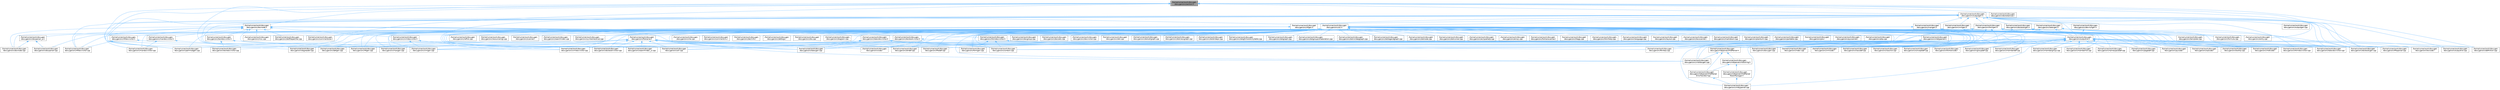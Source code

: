 digraph "/home/runner/work/doxygen/doxygen/src/section.h"
{
 // INTERACTIVE_SVG=YES
 // LATEX_PDF_SIZE
  bgcolor="transparent";
  edge [fontname=Helvetica,fontsize=10,labelfontname=Helvetica,labelfontsize=10];
  node [fontname=Helvetica,fontsize=10,shape=box,height=0.2,width=0.4];
  Node1 [id="Node000001",label="/home/runner/work/doxygen\l/doxygen/src/section.h",height=0.2,width=0.4,color="gray40", fillcolor="grey60", style="filled", fontcolor="black"];
  Node1 -> Node2 [id="edge1_Node000001_Node000002",dir="back",color="steelblue1",style="solid"];
  Node2 [id="Node000002",label="/home/runner/work/doxygen\l/doxygen/src/commentscan.l",height=0.2,width=0.4,color="grey40", fillcolor="white", style="filled",URL="$d7/d5f/commentscan_8l.html",tooltip=" "];
  Node1 -> Node3 [id="edge2_Node000001_Node000003",dir="back",color="steelblue1",style="solid"];
  Node3 [id="Node000003",label="/home/runner/work/doxygen\l/doxygen/src/definition.cpp",height=0.2,width=0.4,color="grey40", fillcolor="white", style="filled",URL="$d3/dea/definition_8cpp.html",tooltip=" "];
  Node1 -> Node4 [id="edge3_Node000001_Node000004",dir="back",color="steelblue1",style="solid"];
  Node4 [id="Node000004",label="/home/runner/work/doxygen\l/doxygen/src/docbookgen.cpp",height=0.2,width=0.4,color="grey40", fillcolor="white", style="filled",URL="$d8/d29/docbookgen_8cpp.html",tooltip=" "];
  Node1 -> Node5 [id="edge4_Node000001_Node000005",dir="back",color="steelblue1",style="solid"];
  Node5 [id="Node000005",label="/home/runner/work/doxygen\l/doxygen/src/docnode.h",height=0.2,width=0.4,color="grey40", fillcolor="white", style="filled",URL="$de/d2b/docnode_8h.html",tooltip=" "];
  Node5 -> Node6 [id="edge5_Node000005_Node000006",dir="back",color="steelblue1",style="solid"];
  Node6 [id="Node000006",label="/home/runner/work/doxygen\l/doxygen/src/docbookvisitor.h",height=0.2,width=0.4,color="grey40", fillcolor="white", style="filled",URL="$de/dcd/docbookvisitor_8h.html",tooltip=" "];
  Node6 -> Node4 [id="edge6_Node000006_Node000004",dir="back",color="steelblue1",style="solid"];
  Node6 -> Node7 [id="edge7_Node000006_Node000007",dir="back",color="steelblue1",style="solid"];
  Node7 [id="Node000007",label="/home/runner/work/doxygen\l/doxygen/src/docbookvisitor.cpp",height=0.2,width=0.4,color="grey40", fillcolor="white", style="filled",URL="$dc/d05/docbookvisitor_8cpp.html",tooltip=" "];
  Node5 -> Node8 [id="edge8_Node000005_Node000008",dir="back",color="steelblue1",style="solid"];
  Node8 [id="Node000008",label="/home/runner/work/doxygen\l/doxygen/src/docnode.cpp",height=0.2,width=0.4,color="grey40", fillcolor="white", style="filled",URL="$d0/d2b/docnode_8cpp.html",tooltip=" "];
  Node5 -> Node9 [id="edge9_Node000005_Node000009",dir="back",color="steelblue1",style="solid"];
  Node9 [id="Node000009",label="/home/runner/work/doxygen\l/doxygen/src/docparser_p.h",height=0.2,width=0.4,color="grey40", fillcolor="white", style="filled",URL="$df/dc9/docparser__p_8h.html",tooltip="Private header shared between docparser.cpp and docnode.cpp."];
  Node9 -> Node8 [id="edge10_Node000009_Node000008",dir="back",color="steelblue1",style="solid"];
  Node9 -> Node10 [id="edge11_Node000009_Node000010",dir="back",color="steelblue1",style="solid"];
  Node10 [id="Node000010",label="/home/runner/work/doxygen\l/doxygen/src/docparser.cpp",height=0.2,width=0.4,color="grey40", fillcolor="white", style="filled",URL="$da/d17/docparser_8cpp.html",tooltip=" "];
  Node5 -> Node11 [id="edge12_Node000005_Node000011",dir="back",color="steelblue1",style="solid"];
  Node11 [id="Node000011",label="/home/runner/work/doxygen\l/doxygen/src/dotfilepatcher.cpp",height=0.2,width=0.4,color="grey40", fillcolor="white", style="filled",URL="$d9/d92/dotfilepatcher_8cpp.html",tooltip=" "];
  Node5 -> Node12 [id="edge13_Node000005_Node000012",dir="back",color="steelblue1",style="solid"];
  Node12 [id="Node000012",label="/home/runner/work/doxygen\l/doxygen/src/htmldocvisitor.h",height=0.2,width=0.4,color="grey40", fillcolor="white", style="filled",URL="$d0/d71/htmldocvisitor_8h.html",tooltip=" "];
  Node12 -> Node13 [id="edge14_Node000012_Node000013",dir="back",color="steelblue1",style="solid"];
  Node13 [id="Node000013",label="/home/runner/work/doxygen\l/doxygen/src/context.cpp",height=0.2,width=0.4,color="grey40", fillcolor="white", style="filled",URL="$db/d12/context_8cpp.html",tooltip=" "];
  Node12 -> Node14 [id="edge15_Node000012_Node000014",dir="back",color="steelblue1",style="solid"];
  Node14 [id="Node000014",label="/home/runner/work/doxygen\l/doxygen/src/ftvhelp.cpp",height=0.2,width=0.4,color="grey40", fillcolor="white", style="filled",URL="$db/d41/ftvhelp_8cpp.html",tooltip=" "];
  Node12 -> Node15 [id="edge16_Node000012_Node000015",dir="back",color="steelblue1",style="solid"];
  Node15 [id="Node000015",label="/home/runner/work/doxygen\l/doxygen/src/htmldocvisitor.cpp",height=0.2,width=0.4,color="grey40", fillcolor="white", style="filled",URL="$da/db0/htmldocvisitor_8cpp.html",tooltip=" "];
  Node12 -> Node16 [id="edge17_Node000012_Node000016",dir="back",color="steelblue1",style="solid"];
  Node16 [id="Node000016",label="/home/runner/work/doxygen\l/doxygen/src/htmlgen.cpp",height=0.2,width=0.4,color="grey40", fillcolor="white", style="filled",URL="$d8/d6e/htmlgen_8cpp.html",tooltip=" "];
  Node5 -> Node16 [id="edge18_Node000005_Node000016",dir="back",color="steelblue1",style="solid"];
  Node5 -> Node17 [id="edge19_Node000005_Node000017",dir="back",color="steelblue1",style="solid"];
  Node17 [id="Node000017",label="/home/runner/work/doxygen\l/doxygen/src/latexdocvisitor.h",height=0.2,width=0.4,color="grey40", fillcolor="white", style="filled",URL="$d8/d99/latexdocvisitor_8h.html",tooltip=" "];
  Node17 -> Node13 [id="edge20_Node000017_Node000013",dir="back",color="steelblue1",style="solid"];
  Node17 -> Node18 [id="edge21_Node000017_Node000018",dir="back",color="steelblue1",style="solid"];
  Node18 [id="Node000018",label="/home/runner/work/doxygen\l/doxygen/src/latexdocvisitor.cpp",height=0.2,width=0.4,color="grey40", fillcolor="white", style="filled",URL="$d1/d4e/latexdocvisitor_8cpp.html",tooltip=" "];
  Node17 -> Node19 [id="edge22_Node000017_Node000019",dir="back",color="steelblue1",style="solid"];
  Node19 [id="Node000019",label="/home/runner/work/doxygen\l/doxygen/src/latexgen.cpp",height=0.2,width=0.4,color="grey40", fillcolor="white", style="filled",URL="$d4/d42/latexgen_8cpp.html",tooltip=" "];
  Node17 -> Node20 [id="edge23_Node000017_Node000020",dir="back",color="steelblue1",style="solid"];
  Node20 [id="Node000020",label="/home/runner/work/doxygen\l/doxygen/src/util.cpp",height=0.2,width=0.4,color="grey40", fillcolor="white", style="filled",URL="$df/d2d/util_8cpp.html",tooltip=" "];
  Node5 -> Node19 [id="edge24_Node000005_Node000019",dir="back",color="steelblue1",style="solid"];
  Node5 -> Node21 [id="edge25_Node000005_Node000021",dir="back",color="steelblue1",style="solid"];
  Node21 [id="Node000021",label="/home/runner/work/doxygen\l/doxygen/src/mandocvisitor.h",height=0.2,width=0.4,color="grey40", fillcolor="white", style="filled",URL="$d6/d6e/mandocvisitor_8h.html",tooltip=" "];
  Node21 -> Node22 [id="edge26_Node000021_Node000022",dir="back",color="steelblue1",style="solid"];
  Node22 [id="Node000022",label="/home/runner/work/doxygen\l/doxygen/src/mandocvisitor.cpp",height=0.2,width=0.4,color="grey40", fillcolor="white", style="filled",URL="$d8/dde/mandocvisitor_8cpp.html",tooltip=" "];
  Node21 -> Node23 [id="edge27_Node000021_Node000023",dir="back",color="steelblue1",style="solid"];
  Node23 [id="Node000023",label="/home/runner/work/doxygen\l/doxygen/src/mangen.cpp",height=0.2,width=0.4,color="grey40", fillcolor="white", style="filled",URL="$d7/de7/mangen_8cpp.html",tooltip=" "];
  Node5 -> Node24 [id="edge28_Node000005_Node000024",dir="back",color="steelblue1",style="solid"];
  Node24 [id="Node000024",label="/home/runner/work/doxygen\l/doxygen/src/msc.cpp",height=0.2,width=0.4,color="grey40", fillcolor="white", style="filled",URL="$db/d33/msc_8cpp.html",tooltip=" "];
  Node5 -> Node25 [id="edge29_Node000005_Node000025",dir="back",color="steelblue1",style="solid"];
  Node25 [id="Node000025",label="/home/runner/work/doxygen\l/doxygen/src/perlmodgen.cpp",height=0.2,width=0.4,color="grey40", fillcolor="white", style="filled",URL="$de/dd0/perlmodgen_8cpp.html",tooltip=" "];
  Node5 -> Node26 [id="edge30_Node000005_Node000026",dir="back",color="steelblue1",style="solid"];
  Node26 [id="Node000026",label="/home/runner/work/doxygen\l/doxygen/src/rtfdocvisitor.h",height=0.2,width=0.4,color="grey40", fillcolor="white", style="filled",URL="$d1/da7/rtfdocvisitor_8h.html",tooltip=" "];
  Node26 -> Node27 [id="edge31_Node000026_Node000027",dir="back",color="steelblue1",style="solid"];
  Node27 [id="Node000027",label="/home/runner/work/doxygen\l/doxygen/src/rtfdocvisitor.cpp",height=0.2,width=0.4,color="grey40", fillcolor="white", style="filled",URL="$de/d9a/rtfdocvisitor_8cpp.html",tooltip=" "];
  Node26 -> Node28 [id="edge32_Node000026_Node000028",dir="back",color="steelblue1",style="solid"];
  Node28 [id="Node000028",label="/home/runner/work/doxygen\l/doxygen/src/rtfgen.cpp",height=0.2,width=0.4,color="grey40", fillcolor="white", style="filled",URL="$d0/d9c/rtfgen_8cpp.html",tooltip=" "];
  Node5 -> Node29 [id="edge33_Node000005_Node000029",dir="back",color="steelblue1",style="solid"];
  Node29 [id="Node000029",label="/home/runner/work/doxygen\l/doxygen/src/textdocvisitor.h",height=0.2,width=0.4,color="grey40", fillcolor="white", style="filled",URL="$dd/d66/textdocvisitor_8h.html",tooltip=" "];
  Node29 -> Node30 [id="edge34_Node000029_Node000030",dir="back",color="steelblue1",style="solid"];
  Node30 [id="Node000030",label="/home/runner/work/doxygen\l/doxygen/src/textdocvisitor.cpp",height=0.2,width=0.4,color="grey40", fillcolor="white", style="filled",URL="$d3/da6/textdocvisitor_8cpp.html",tooltip=" "];
  Node29 -> Node20 [id="edge35_Node000029_Node000020",dir="back",color="steelblue1",style="solid"];
  Node5 -> Node31 [id="edge36_Node000005_Node000031",dir="back",color="steelblue1",style="solid"];
  Node31 [id="Node000031",label="/home/runner/work/doxygen\l/doxygen/src/xmldocvisitor.h",height=0.2,width=0.4,color="grey40", fillcolor="white", style="filled",URL="$df/d2b/xmldocvisitor_8h.html",tooltip=" "];
  Node31 -> Node32 [id="edge37_Node000031_Node000032",dir="back",color="steelblue1",style="solid"];
  Node32 [id="Node000032",label="/home/runner/work/doxygen\l/doxygen/src/xmldocvisitor.cpp",height=0.2,width=0.4,color="grey40", fillcolor="white", style="filled",URL="$dd/db6/xmldocvisitor_8cpp.html",tooltip=" "];
  Node31 -> Node33 [id="edge38_Node000031_Node000033",dir="back",color="steelblue1",style="solid"];
  Node33 [id="Node000033",label="/home/runner/work/doxygen\l/doxygen/src/xmlgen.cpp",height=0.2,width=0.4,color="grey40", fillcolor="white", style="filled",URL="$d0/dc3/xmlgen_8cpp.html",tooltip=" "];
  Node1 -> Node34 [id="edge39_Node000001_Node000034",dir="back",color="steelblue1",style="solid"];
  Node34 [id="Node000034",label="/home/runner/work/doxygen\l/doxygen/src/doctokenizer.l",height=0.2,width=0.4,color="grey40", fillcolor="white", style="filled",URL="$d1/d39/doctokenizer_8l.html",tooltip=" "];
  Node1 -> Node35 [id="edge40_Node000001_Node000035",dir="back",color="steelblue1",style="solid"];
  Node35 [id="Node000035",label="/home/runner/work/doxygen\l/doxygen/src/entry.cpp",height=0.2,width=0.4,color="grey40", fillcolor="white", style="filled",URL="$d2/dd2/entry_8cpp.html",tooltip=" "];
  Node1 -> Node36 [id="edge41_Node000001_Node000036",dir="back",color="steelblue1",style="solid"];
  Node36 [id="Node000036",label="/home/runner/work/doxygen\l/doxygen/src/outputgen.h",height=0.2,width=0.4,color="grey40", fillcolor="white", style="filled",URL="$df/d06/outputgen_8h.html",tooltip=" "];
  Node36 -> Node37 [id="edge42_Node000036_Node000037",dir="back",color="steelblue1",style="solid"];
  Node37 [id="Node000037",label="/home/runner/work/doxygen\l/doxygen/src/defgen.cpp",height=0.2,width=0.4,color="grey40", fillcolor="white", style="filled",URL="$d3/d17/defgen_8cpp.html",tooltip=" "];
  Node36 -> Node38 [id="edge43_Node000036_Node000038",dir="back",color="steelblue1",style="solid"];
  Node38 [id="Node000038",label="/home/runner/work/doxygen\l/doxygen/src/devnullgen.h",height=0.2,width=0.4,color="grey40", fillcolor="white", style="filled",URL="$d8/de5/devnullgen_8h.html",tooltip=" "];
  Node38 -> Node39 [id="edge44_Node000038_Node000039",dir="back",color="steelblue1",style="solid"];
  Node39 [id="Node000039",label="/home/runner/work/doxygen\l/doxygen/src/outputlist.h",height=0.2,width=0.4,color="grey40", fillcolor="white", style="filled",URL="$d2/db9/outputlist_8h.html",tooltip=" "];
  Node39 -> Node40 [id="edge45_Node000039_Node000040",dir="back",color="steelblue1",style="solid"];
  Node40 [id="Node000040",label="/home/runner/work/doxygen\l/doxygen/src/classdef.cpp",height=0.2,width=0.4,color="grey40", fillcolor="white", style="filled",URL="$de/d89/classdef_8cpp.html",tooltip=" "];
  Node39 -> Node41 [id="edge46_Node000039_Node000041",dir="back",color="steelblue1",style="solid"];
  Node41 [id="Node000041",label="/home/runner/work/doxygen\l/doxygen/src/classlist.cpp",height=0.2,width=0.4,color="grey40", fillcolor="white", style="filled",URL="$d6/d10/classlist_8cpp.html",tooltip=" "];
  Node39 -> Node42 [id="edge47_Node000039_Node000042",dir="back",color="steelblue1",style="solid"];
  Node42 [id="Node000042",label="/home/runner/work/doxygen\l/doxygen/src/code.l",height=0.2,width=0.4,color="grey40", fillcolor="white", style="filled",URL="$da/d1f/code_8l.html",tooltip=" "];
  Node39 -> Node43 [id="edge48_Node000039_Node000043",dir="back",color="steelblue1",style="solid"];
  Node43 [id="Node000043",label="/home/runner/work/doxygen\l/doxygen/src/conceptdef.cpp",height=0.2,width=0.4,color="grey40", fillcolor="white", style="filled",URL="$d8/d0a/conceptdef_8cpp.html",tooltip=" "];
  Node39 -> Node13 [id="edge49_Node000039_Node000013",dir="back",color="steelblue1",style="solid"];
  Node39 -> Node3 [id="edge50_Node000039_Node000003",dir="back",color="steelblue1",style="solid"];
  Node39 -> Node44 [id="edge51_Node000039_Node000044",dir="back",color="steelblue1",style="solid"];
  Node44 [id="Node000044",label="/home/runner/work/doxygen\l/doxygen/src/dirdef.cpp",height=0.2,width=0.4,color="grey40", fillcolor="white", style="filled",URL="$d8/d52/dirdef_8cpp.html",tooltip=" "];
  Node39 -> Node4 [id="edge52_Node000039_Node000004",dir="back",color="steelblue1",style="solid"];
  Node39 -> Node45 [id="edge53_Node000039_Node000045",dir="back",color="steelblue1",style="solid"];
  Node45 [id="Node000045",label="/home/runner/work/doxygen\l/doxygen/src/doxygen.cpp",height=0.2,width=0.4,color="grey40", fillcolor="white", style="filled",URL="$dc/d98/doxygen_8cpp.html",tooltip=" "];
  Node39 -> Node46 [id="edge54_Node000039_Node000046",dir="back",color="steelblue1",style="solid"];
  Node46 [id="Node000046",label="/home/runner/work/doxygen\l/doxygen/src/filedef.cpp",height=0.2,width=0.4,color="grey40", fillcolor="white", style="filled",URL="$d6/ddc/filedef_8cpp.html",tooltip=" "];
  Node39 -> Node47 [id="edge55_Node000039_Node000047",dir="back",color="steelblue1",style="solid"];
  Node47 [id="Node000047",label="/home/runner/work/doxygen\l/doxygen/src/fileparser.cpp",height=0.2,width=0.4,color="grey40", fillcolor="white", style="filled",URL="$d9/d74/fileparser_8cpp.html",tooltip=" "];
  Node39 -> Node48 [id="edge56_Node000039_Node000048",dir="back",color="steelblue1",style="solid"];
  Node48 [id="Node000048",label="/home/runner/work/doxygen\l/doxygen/src/fortrancode.l",height=0.2,width=0.4,color="grey40", fillcolor="white", style="filled",URL="$d9/d5b/fortrancode_8l.html",tooltip=" "];
  Node39 -> Node14 [id="edge57_Node000039_Node000014",dir="back",color="steelblue1",style="solid"];
  Node39 -> Node49 [id="edge58_Node000039_Node000049",dir="back",color="steelblue1",style="solid"];
  Node49 [id="Node000049",label="/home/runner/work/doxygen\l/doxygen/src/groupdef.cpp",height=0.2,width=0.4,color="grey40", fillcolor="white", style="filled",URL="$d6/d42/groupdef_8cpp.html",tooltip=" "];
  Node39 -> Node15 [id="edge59_Node000039_Node000015",dir="back",color="steelblue1",style="solid"];
  Node39 -> Node16 [id="edge60_Node000039_Node000016",dir="back",color="steelblue1",style="solid"];
  Node39 -> Node50 [id="edge61_Node000039_Node000050",dir="back",color="steelblue1",style="solid"];
  Node50 [id="Node000050",label="/home/runner/work/doxygen\l/doxygen/src/index.cpp",height=0.2,width=0.4,color="grey40", fillcolor="white", style="filled",URL="$db/d14/index_8cpp.html",tooltip="This file contains functions for the various index pages."];
  Node39 -> Node18 [id="edge62_Node000039_Node000018",dir="back",color="steelblue1",style="solid"];
  Node39 -> Node19 [id="edge63_Node000039_Node000019",dir="back",color="steelblue1",style="solid"];
  Node39 -> Node51 [id="edge64_Node000039_Node000051",dir="back",color="steelblue1",style="solid"];
  Node51 [id="Node000051",label="/home/runner/work/doxygen\l/doxygen/src/lexcode.l",height=0.2,width=0.4,color="grey40", fillcolor="white", style="filled",URL="$d0/d7e/lexcode_8l.html",tooltip=" "];
  Node39 -> Node23 [id="edge65_Node000039_Node000023",dir="back",color="steelblue1",style="solid"];
  Node39 -> Node52 [id="edge66_Node000039_Node000052",dir="back",color="steelblue1",style="solid"];
  Node52 [id="Node000052",label="/home/runner/work/doxygen\l/doxygen/src/memberdef.cpp",height=0.2,width=0.4,color="grey40", fillcolor="white", style="filled",URL="$d0/d72/memberdef_8cpp.html",tooltip=" "];
  Node39 -> Node53 [id="edge67_Node000039_Node000053",dir="back",color="steelblue1",style="solid"];
  Node53 [id="Node000053",label="/home/runner/work/doxygen\l/doxygen/src/membergroup.cpp",height=0.2,width=0.4,color="grey40", fillcolor="white", style="filled",URL="$d6/d18/membergroup_8cpp.html",tooltip=" "];
  Node39 -> Node54 [id="edge68_Node000039_Node000054",dir="back",color="steelblue1",style="solid"];
  Node54 [id="Node000054",label="/home/runner/work/doxygen\l/doxygen/src/memberlist.cpp",height=0.2,width=0.4,color="grey40", fillcolor="white", style="filled",URL="$d0/d14/memberlist_8cpp.html",tooltip=" "];
  Node39 -> Node55 [id="edge69_Node000039_Node000055",dir="back",color="steelblue1",style="solid"];
  Node55 [id="Node000055",label="/home/runner/work/doxygen\l/doxygen/src/namespacedef.cpp",height=0.2,width=0.4,color="grey40", fillcolor="white", style="filled",URL="$d7/d1c/namespacedef_8cpp.html",tooltip=" "];
  Node39 -> Node56 [id="edge70_Node000039_Node000056",dir="back",color="steelblue1",style="solid"];
  Node56 [id="Node000056",label="/home/runner/work/doxygen\l/doxygen/src/outputlist.cpp",height=0.2,width=0.4,color="grey40", fillcolor="white", style="filled",URL="$db/dd8/outputlist_8cpp.html",tooltip=" "];
  Node39 -> Node57 [id="edge71_Node000039_Node000057",dir="back",color="steelblue1",style="solid"];
  Node57 [id="Node000057",label="/home/runner/work/doxygen\l/doxygen/src/pagedef.cpp",height=0.2,width=0.4,color="grey40", fillcolor="white", style="filled",URL="$d9/db4/pagedef_8cpp.html",tooltip=" "];
  Node39 -> Node58 [id="edge72_Node000039_Node000058",dir="back",color="steelblue1",style="solid"];
  Node58 [id="Node000058",label="/home/runner/work/doxygen\l/doxygen/src/pycode.l",height=0.2,width=0.4,color="grey40", fillcolor="white", style="filled",URL="$d3/ded/pycode_8l.html",tooltip=" "];
  Node39 -> Node28 [id="edge73_Node000039_Node000028",dir="back",color="steelblue1",style="solid"];
  Node39 -> Node59 [id="edge74_Node000039_Node000059",dir="back",color="steelblue1",style="solid"];
  Node59 [id="Node000059",label="/home/runner/work/doxygen\l/doxygen/src/sqlcode.l",height=0.2,width=0.4,color="grey40", fillcolor="white", style="filled",URL="$d2/dda/sqlcode_8l.html",tooltip=" "];
  Node39 -> Node60 [id="edge75_Node000039_Node000060",dir="back",color="steelblue1",style="solid"];
  Node60 [id="Node000060",label="/home/runner/work/doxygen\l/doxygen/src/tooltip.cpp",height=0.2,width=0.4,color="grey40", fillcolor="white", style="filled",URL="$d7/d56/tooltip_8cpp.html",tooltip=" "];
  Node39 -> Node20 [id="edge76_Node000039_Node000020",dir="back",color="steelblue1",style="solid"];
  Node39 -> Node61 [id="edge77_Node000039_Node000061",dir="back",color="steelblue1",style="solid"];
  Node61 [id="Node000061",label="/home/runner/work/doxygen\l/doxygen/src/vhdlcode.l",height=0.2,width=0.4,color="grey40", fillcolor="white", style="filled",URL="$d5/d6a/vhdlcode_8l.html",tooltip=" "];
  Node39 -> Node62 [id="edge78_Node000039_Node000062",dir="back",color="steelblue1",style="solid"];
  Node62 [id="Node000062",label="/home/runner/work/doxygen\l/doxygen/src/vhdldocgen.cpp",height=0.2,width=0.4,color="grey40", fillcolor="white", style="filled",URL="$de/dea/vhdldocgen_8cpp.html",tooltip=" "];
  Node39 -> Node63 [id="edge79_Node000039_Node000063",dir="back",color="steelblue1",style="solid"];
  Node63 [id="Node000063",label="/home/runner/work/doxygen\l/doxygen/src/vhdljjparser.cpp",height=0.2,width=0.4,color="grey40", fillcolor="white", style="filled",URL="$d1/d86/vhdljjparser_8cpp.html",tooltip=" "];
  Node39 -> Node64 [id="edge80_Node000039_Node000064",dir="back",color="steelblue1",style="solid"];
  Node64 [id="Node000064",label="/home/runner/work/doxygen\l/doxygen/src/xmlcode.l",height=0.2,width=0.4,color="grey40", fillcolor="white", style="filled",URL="$dc/dc1/xmlcode_8l.html",tooltip=" "];
  Node39 -> Node33 [id="edge81_Node000039_Node000033",dir="back",color="steelblue1",style="solid"];
  Node36 -> Node4 [id="edge82_Node000036_Node000004",dir="back",color="steelblue1",style="solid"];
  Node36 -> Node65 [id="edge83_Node000036_Node000065",dir="back",color="steelblue1",style="solid"];
  Node65 [id="Node000065",label="/home/runner/work/doxygen\l/doxygen/src/docbookgen.h",height=0.2,width=0.4,color="grey40", fillcolor="white", style="filled",URL="$de/dea/docbookgen_8h.html",tooltip=" "];
  Node65 -> Node4 [id="edge84_Node000065_Node000004",dir="back",color="steelblue1",style="solid"];
  Node65 -> Node7 [id="edge85_Node000065_Node000007",dir="back",color="steelblue1",style="solid"];
  Node65 -> Node45 [id="edge86_Node000065_Node000045",dir="back",color="steelblue1",style="solid"];
  Node65 -> Node39 [id="edge87_Node000065_Node000039",dir="back",color="steelblue1",style="solid"];
  Node36 -> Node7 [id="edge88_Node000036_Node000007",dir="back",color="steelblue1",style="solid"];
  Node36 -> Node47 [id="edge89_Node000036_Node000047",dir="back",color="steelblue1",style="solid"];
  Node36 -> Node15 [id="edge90_Node000036_Node000015",dir="back",color="steelblue1",style="solid"];
  Node36 -> Node66 [id="edge91_Node000036_Node000066",dir="back",color="steelblue1",style="solid"];
  Node66 [id="Node000066",label="/home/runner/work/doxygen\l/doxygen/src/htmlgen.h",height=0.2,width=0.4,color="grey40", fillcolor="white", style="filled",URL="$d8/d56/htmlgen_8h.html",tooltip=" "];
  Node66 -> Node13 [id="edge92_Node000066_Node000013",dir="back",color="steelblue1",style="solid"];
  Node66 -> Node45 [id="edge93_Node000066_Node000045",dir="back",color="steelblue1",style="solid"];
  Node66 -> Node14 [id="edge94_Node000066_Node000014",dir="back",color="steelblue1",style="solid"];
  Node66 -> Node15 [id="edge95_Node000066_Node000015",dir="back",color="steelblue1",style="solid"];
  Node66 -> Node16 [id="edge96_Node000066_Node000016",dir="back",color="steelblue1",style="solid"];
  Node66 -> Node50 [id="edge97_Node000066_Node000050",dir="back",color="steelblue1",style="solid"];
  Node66 -> Node39 [id="edge98_Node000066_Node000039",dir="back",color="steelblue1",style="solid"];
  Node36 -> Node18 [id="edge99_Node000036_Node000018",dir="back",color="steelblue1",style="solid"];
  Node36 -> Node67 [id="edge100_Node000036_Node000067",dir="back",color="steelblue1",style="solid"];
  Node67 [id="Node000067",label="/home/runner/work/doxygen\l/doxygen/src/latexgen.h",height=0.2,width=0.4,color="grey40", fillcolor="white", style="filled",URL="$d6/d9c/latexgen_8h.html",tooltip=" "];
  Node67 -> Node13 [id="edge101_Node000067_Node000013",dir="back",color="steelblue1",style="solid"];
  Node67 -> Node45 [id="edge102_Node000067_Node000045",dir="back",color="steelblue1",style="solid"];
  Node67 -> Node68 [id="edge103_Node000067_Node000068",dir="back",color="steelblue1",style="solid"];
  Node68 [id="Node000068",label="/home/runner/work/doxygen\l/doxygen/src/formula.cpp",height=0.2,width=0.4,color="grey40", fillcolor="white", style="filled",URL="$d7/d5b/formula_8cpp.html",tooltip=" "];
  Node67 -> Node18 [id="edge104_Node000067_Node000018",dir="back",color="steelblue1",style="solid"];
  Node67 -> Node19 [id="edge105_Node000067_Node000019",dir="back",color="steelblue1",style="solid"];
  Node67 -> Node39 [id="edge106_Node000067_Node000039",dir="back",color="steelblue1",style="solid"];
  Node67 -> Node69 [id="edge107_Node000067_Node000069",dir="back",color="steelblue1",style="solid"];
  Node69 [id="Node000069",label="/home/runner/work/doxygen\l/doxygen/src/template.cpp",height=0.2,width=0.4,color="grey40", fillcolor="white", style="filled",URL="$df/d54/template_8cpp.html",tooltip=" "];
  Node36 -> Node51 [id="edge108_Node000036_Node000051",dir="back",color="steelblue1",style="solid"];
  Node36 -> Node22 [id="edge109_Node000036_Node000022",dir="back",color="steelblue1",style="solid"];
  Node36 -> Node70 [id="edge110_Node000036_Node000070",dir="back",color="steelblue1",style="solid"];
  Node70 [id="Node000070",label="/home/runner/work/doxygen\l/doxygen/src/mangen.h",height=0.2,width=0.4,color="grey40", fillcolor="white", style="filled",URL="$da/dc0/mangen_8h.html",tooltip=" "];
  Node70 -> Node45 [id="edge111_Node000070_Node000045",dir="back",color="steelblue1",style="solid"];
  Node70 -> Node23 [id="edge112_Node000070_Node000023",dir="back",color="steelblue1",style="solid"];
  Node70 -> Node39 [id="edge113_Node000070_Node000039",dir="back",color="steelblue1",style="solid"];
  Node36 -> Node71 [id="edge114_Node000036_Node000071",dir="back",color="steelblue1",style="solid"];
  Node71 [id="Node000071",label="/home/runner/work/doxygen\l/doxygen/src/outputgen.cpp",height=0.2,width=0.4,color="grey40", fillcolor="white", style="filled",URL="$d0/d17/outputgen_8cpp.html",tooltip=" "];
  Node36 -> Node56 [id="edge115_Node000036_Node000056",dir="back",color="steelblue1",style="solid"];
  Node36 -> Node39 [id="edge116_Node000036_Node000039",dir="back",color="steelblue1",style="solid"];
  Node36 -> Node27 [id="edge117_Node000036_Node000027",dir="back",color="steelblue1",style="solid"];
  Node36 -> Node72 [id="edge118_Node000036_Node000072",dir="back",color="steelblue1",style="solid"];
  Node72 [id="Node000072",label="/home/runner/work/doxygen\l/doxygen/src/rtfgen.h",height=0.2,width=0.4,color="grey40", fillcolor="white", style="filled",URL="$d4/daa/rtfgen_8h.html",tooltip=" "];
  Node72 -> Node45 [id="edge119_Node000072_Node000045",dir="back",color="steelblue1",style="solid"];
  Node72 -> Node39 [id="edge120_Node000072_Node000039",dir="back",color="steelblue1",style="solid"];
  Node72 -> Node27 [id="edge121_Node000072_Node000027",dir="back",color="steelblue1",style="solid"];
  Node72 -> Node28 [id="edge122_Node000072_Node000028",dir="back",color="steelblue1",style="solid"];
  Node36 -> Node73 [id="edge123_Node000036_Node000073",dir="back",color="steelblue1",style="solid"];
  Node73 [id="Node000073",label="/home/runner/work/doxygen\l/doxygen/src/util.h",height=0.2,width=0.4,color="grey40", fillcolor="white", style="filled",URL="$d8/d3c/util_8h.html",tooltip="A bunch of utility functions."];
  Node73 -> Node74 [id="edge124_Node000073_Node000074",dir="back",color="steelblue1",style="solid"];
  Node74 [id="Node000074",label="/home/runner/work/doxygen\l/doxygen/src/cite.cpp",height=0.2,width=0.4,color="grey40", fillcolor="white", style="filled",URL="$d5/d0b/cite_8cpp.html",tooltip=" "];
  Node73 -> Node40 [id="edge125_Node000073_Node000040",dir="back",color="steelblue1",style="solid"];
  Node73 -> Node41 [id="edge126_Node000073_Node000041",dir="back",color="steelblue1",style="solid"];
  Node73 -> Node42 [id="edge127_Node000073_Node000042",dir="back",color="steelblue1",style="solid"];
  Node73 -> Node75 [id="edge128_Node000073_Node000075",dir="back",color="steelblue1",style="solid"];
  Node75 [id="Node000075",label="/home/runner/work/doxygen\l/doxygen/src/commentcnv.l",height=0.2,width=0.4,color="grey40", fillcolor="white", style="filled",URL="$d0/d47/commentcnv_8l.html",tooltip=" "];
  Node73 -> Node2 [id="edge129_Node000073_Node000002",dir="back",color="steelblue1",style="solid"];
  Node73 -> Node43 [id="edge130_Node000073_Node000043",dir="back",color="steelblue1",style="solid"];
  Node73 -> Node13 [id="edge131_Node000073_Node000013",dir="back",color="steelblue1",style="solid"];
  Node73 -> Node76 [id="edge132_Node000073_Node000076",dir="back",color="steelblue1",style="solid"];
  Node76 [id="Node000076",label="/home/runner/work/doxygen\l/doxygen/src/declinfo.l",height=0.2,width=0.4,color="grey40", fillcolor="white", style="filled",URL="$d8/d0f/declinfo_8l.html",tooltip=" "];
  Node73 -> Node77 [id="edge133_Node000073_Node000077",dir="back",color="steelblue1",style="solid"];
  Node77 [id="Node000077",label="/home/runner/work/doxygen\l/doxygen/src/defargs.l",height=0.2,width=0.4,color="grey40", fillcolor="white", style="filled",URL="$de/df3/defargs_8l.html",tooltip=" "];
  Node73 -> Node37 [id="edge134_Node000073_Node000037",dir="back",color="steelblue1",style="solid"];
  Node73 -> Node3 [id="edge135_Node000073_Node000003",dir="back",color="steelblue1",style="solid"];
  Node73 -> Node78 [id="edge136_Node000073_Node000078",dir="back",color="steelblue1",style="solid"];
  Node78 [id="Node000078",label="/home/runner/work/doxygen\l/doxygen/src/dia.cpp",height=0.2,width=0.4,color="grey40", fillcolor="white", style="filled",URL="$d1/df5/dia_8cpp.html",tooltip=" "];
  Node73 -> Node79 [id="edge137_Node000073_Node000079",dir="back",color="steelblue1",style="solid"];
  Node79 [id="Node000079",label="/home/runner/work/doxygen\l/doxygen/src/diagram.cpp",height=0.2,width=0.4,color="grey40", fillcolor="white", style="filled",URL="$da/d0d/diagram_8cpp.html",tooltip=" "];
  Node73 -> Node44 [id="edge138_Node000073_Node000044",dir="back",color="steelblue1",style="solid"];
  Node73 -> Node4 [id="edge139_Node000073_Node000004",dir="back",color="steelblue1",style="solid"];
  Node73 -> Node7 [id="edge140_Node000073_Node000007",dir="back",color="steelblue1",style="solid"];
  Node73 -> Node80 [id="edge141_Node000073_Node000080",dir="back",color="steelblue1",style="solid"];
  Node80 [id="Node000080",label="/home/runner/work/doxygen\l/doxygen/src/docgroup.cpp",height=0.2,width=0.4,color="grey40", fillcolor="white", style="filled",URL="$d3/d36/docgroup_8cpp.html",tooltip=" "];
  Node73 -> Node8 [id="edge142_Node000073_Node000008",dir="back",color="steelblue1",style="solid"];
  Node73 -> Node10 [id="edge143_Node000073_Node000010",dir="back",color="steelblue1",style="solid"];
  Node73 -> Node81 [id="edge144_Node000073_Node000081",dir="back",color="steelblue1",style="solid"];
  Node81 [id="Node000081",label="/home/runner/work/doxygen\l/doxygen/src/docsets.cpp",height=0.2,width=0.4,color="grey40", fillcolor="white", style="filled",URL="$d7/d8f/docsets_8cpp.html",tooltip=" "];
  Node73 -> Node82 [id="edge145_Node000073_Node000082",dir="back",color="steelblue1",style="solid"];
  Node82 [id="Node000082",label="/home/runner/work/doxygen\l/doxygen/src/docvisitor.cpp",height=0.2,width=0.4,color="grey40", fillcolor="white", style="filled",URL="$da/d39/docvisitor_8cpp.html",tooltip=" "];
  Node73 -> Node83 [id="edge146_Node000073_Node000083",dir="back",color="steelblue1",style="solid"];
  Node83 [id="Node000083",label="/home/runner/work/doxygen\l/doxygen/src/dot.cpp",height=0.2,width=0.4,color="grey40", fillcolor="white", style="filled",URL="$de/daa/dot_8cpp.html",tooltip=" "];
  Node73 -> Node84 [id="edge147_Node000073_Node000084",dir="back",color="steelblue1",style="solid"];
  Node84 [id="Node000084",label="/home/runner/work/doxygen\l/doxygen/src/dotcallgraph.cpp",height=0.2,width=0.4,color="grey40", fillcolor="white", style="filled",URL="$d4/dd5/dotcallgraph_8cpp.html",tooltip=" "];
  Node73 -> Node85 [id="edge148_Node000073_Node000085",dir="back",color="steelblue1",style="solid"];
  Node85 [id="Node000085",label="/home/runner/work/doxygen\l/doxygen/src/dotclassgraph.cpp",height=0.2,width=0.4,color="grey40", fillcolor="white", style="filled",URL="$d4/dcd/dotclassgraph_8cpp.html",tooltip=" "];
  Node73 -> Node86 [id="edge149_Node000073_Node000086",dir="back",color="steelblue1",style="solid"];
  Node86 [id="Node000086",label="/home/runner/work/doxygen\l/doxygen/src/dotdirdeps.cpp",height=0.2,width=0.4,color="grey40", fillcolor="white", style="filled",URL="$da/d45/dotdirdeps_8cpp.html",tooltip=" "];
  Node73 -> Node11 [id="edge150_Node000073_Node000011",dir="back",color="steelblue1",style="solid"];
  Node73 -> Node87 [id="edge151_Node000073_Node000087",dir="back",color="steelblue1",style="solid"];
  Node87 [id="Node000087",label="/home/runner/work/doxygen\l/doxygen/src/dotgfxhierarchytable.cpp",height=0.2,width=0.4,color="grey40", fillcolor="white", style="filled",URL="$d4/d09/dotgfxhierarchytable_8cpp.html",tooltip=" "];
  Node73 -> Node88 [id="edge152_Node000073_Node000088",dir="back",color="steelblue1",style="solid"];
  Node88 [id="Node000088",label="/home/runner/work/doxygen\l/doxygen/src/dotgraph.cpp",height=0.2,width=0.4,color="grey40", fillcolor="white", style="filled",URL="$de/d45/dotgraph_8cpp.html",tooltip=" "];
  Node73 -> Node89 [id="edge153_Node000073_Node000089",dir="back",color="steelblue1",style="solid"];
  Node89 [id="Node000089",label="/home/runner/work/doxygen\l/doxygen/src/dotgroupcollaboration.cpp",height=0.2,width=0.4,color="grey40", fillcolor="white", style="filled",URL="$d1/d86/dotgroupcollaboration_8cpp.html",tooltip=" "];
  Node73 -> Node90 [id="edge154_Node000073_Node000090",dir="back",color="steelblue1",style="solid"];
  Node90 [id="Node000090",label="/home/runner/work/doxygen\l/doxygen/src/dotincldepgraph.cpp",height=0.2,width=0.4,color="grey40", fillcolor="white", style="filled",URL="$da/d57/dotincldepgraph_8cpp.html",tooltip=" "];
  Node73 -> Node91 [id="edge155_Node000073_Node000091",dir="back",color="steelblue1",style="solid"];
  Node91 [id="Node000091",label="/home/runner/work/doxygen\l/doxygen/src/dotlegendgraph.cpp",height=0.2,width=0.4,color="grey40", fillcolor="white", style="filled",URL="$d4/d33/dotlegendgraph_8cpp.html",tooltip=" "];
  Node73 -> Node92 [id="edge156_Node000073_Node000092",dir="back",color="steelblue1",style="solid"];
  Node92 [id="Node000092",label="/home/runner/work/doxygen\l/doxygen/src/dotnode.cpp",height=0.2,width=0.4,color="grey40", fillcolor="white", style="filled",URL="$df/d58/dotnode_8cpp.html",tooltip=" "];
  Node73 -> Node93 [id="edge157_Node000073_Node000093",dir="back",color="steelblue1",style="solid"];
  Node93 [id="Node000093",label="/home/runner/work/doxygen\l/doxygen/src/dotrunner.cpp",height=0.2,width=0.4,color="grey40", fillcolor="white", style="filled",URL="$d1/dfe/dotrunner_8cpp.html",tooltip=" "];
  Node73 -> Node45 [id="edge158_Node000073_Node000045",dir="back",color="steelblue1",style="solid"];
  Node73 -> Node94 [id="edge159_Node000073_Node000094",dir="back",color="steelblue1",style="solid"];
  Node94 [id="Node000094",label="/home/runner/work/doxygen\l/doxygen/src/eclipsehelp.cpp",height=0.2,width=0.4,color="grey40", fillcolor="white", style="filled",URL="$d8/d56/eclipsehelp_8cpp.html",tooltip=" "];
  Node73 -> Node95 [id="edge160_Node000073_Node000095",dir="back",color="steelblue1",style="solid"];
  Node95 [id="Node000095",label="/home/runner/work/doxygen\l/doxygen/src/emoji.cpp",height=0.2,width=0.4,color="grey40", fillcolor="white", style="filled",URL="$d2/d38/emoji_8cpp.html",tooltip=" "];
  Node73 -> Node35 [id="edge161_Node000073_Node000035",dir="back",color="steelblue1",style="solid"];
  Node73 -> Node46 [id="edge162_Node000073_Node000046",dir="back",color="steelblue1",style="solid"];
  Node73 -> Node96 [id="edge163_Node000073_Node000096",dir="back",color="steelblue1",style="solid"];
  Node96 [id="Node000096",label="/home/runner/work/doxygen\l/doxygen/src/filename.h",height=0.2,width=0.4,color="grey40", fillcolor="white", style="filled",URL="$dc/dd6/filename_8h.html",tooltip=" "];
  Node96 -> Node42 [id="edge164_Node000096_Node000042",dir="back",color="steelblue1",style="solid"];
  Node96 -> Node13 [id="edge165_Node000096_Node000013",dir="back",color="steelblue1",style="solid"];
  Node96 -> Node37 [id="edge166_Node000096_Node000037",dir="back",color="steelblue1",style="solid"];
  Node96 -> Node44 [id="edge167_Node000096_Node000044",dir="back",color="steelblue1",style="solid"];
  Node96 -> Node4 [id="edge168_Node000096_Node000004",dir="back",color="steelblue1",style="solid"];
  Node96 -> Node7 [id="edge169_Node000096_Node000007",dir="back",color="steelblue1",style="solid"];
  Node96 -> Node45 [id="edge170_Node000096_Node000045",dir="back",color="steelblue1",style="solid"];
  Node96 -> Node46 [id="edge171_Node000096_Node000046",dir="back",color="steelblue1",style="solid"];
  Node96 -> Node50 [id="edge172_Node000096_Node000050",dir="back",color="steelblue1",style="solid"];
  Node96 -> Node19 [id="edge173_Node000096_Node000019",dir="back",color="steelblue1",style="solid"];
  Node96 -> Node25 [id="edge174_Node000096_Node000025",dir="back",color="steelblue1",style="solid"];
  Node96 -> Node28 [id="edge175_Node000096_Node000028",dir="back",color="steelblue1",style="solid"];
  Node96 -> Node97 [id="edge176_Node000096_Node000097",dir="back",color="steelblue1",style="solid"];
  Node97 [id="Node000097",label="/home/runner/work/doxygen\l/doxygen/src/searchindex_js.cpp",height=0.2,width=0.4,color="grey40", fillcolor="white", style="filled",URL="$d9/d2f/searchindex__js_8cpp.html",tooltip=" "];
  Node96 -> Node98 [id="edge177_Node000096_Node000098",dir="back",color="steelblue1",style="solid"];
  Node98 [id="Node000098",label="/home/runner/work/doxygen\l/doxygen/src/tagreader.cpp",height=0.2,width=0.4,color="grey40", fillcolor="white", style="filled",URL="$d4/d7b/tagreader_8cpp.html",tooltip=" "];
  Node96 -> Node20 [id="edge178_Node000096_Node000020",dir="back",color="steelblue1",style="solid"];
  Node96 -> Node62 [id="edge179_Node000096_Node000062",dir="back",color="steelblue1",style="solid"];
  Node96 -> Node32 [id="edge180_Node000096_Node000032",dir="back",color="steelblue1",style="solid"];
  Node96 -> Node33 [id="edge181_Node000096_Node000033",dir="back",color="steelblue1",style="solid"];
  Node73 -> Node68 [id="edge182_Node000073_Node000068",dir="back",color="steelblue1",style="solid"];
  Node73 -> Node48 [id="edge183_Node000073_Node000048",dir="back",color="steelblue1",style="solid"];
  Node73 -> Node99 [id="edge184_Node000073_Node000099",dir="back",color="steelblue1",style="solid"];
  Node99 [id="Node000099",label="/home/runner/work/doxygen\l/doxygen/src/fortranscanner.l",height=0.2,width=0.4,color="grey40", fillcolor="white", style="filled",URL="$dd/d00/fortranscanner_8l.html",tooltip=" "];
  Node73 -> Node14 [id="edge185_Node000073_Node000014",dir="back",color="steelblue1",style="solid"];
  Node73 -> Node49 [id="edge186_Node000073_Node000049",dir="back",color="steelblue1",style="solid"];
  Node73 -> Node100 [id="edge187_Node000073_Node000100",dir="back",color="steelblue1",style="solid"];
  Node100 [id="Node000100",label="/home/runner/work/doxygen\l/doxygen/src/htags.cpp",height=0.2,width=0.4,color="grey40", fillcolor="white", style="filled",URL="$d9/db7/htags_8cpp.html",tooltip=" "];
  Node73 -> Node15 [id="edge188_Node000073_Node000015",dir="back",color="steelblue1",style="solid"];
  Node73 -> Node16 [id="edge189_Node000073_Node000016",dir="back",color="steelblue1",style="solid"];
  Node73 -> Node101 [id="edge190_Node000073_Node000101",dir="back",color="steelblue1",style="solid"];
  Node101 [id="Node000101",label="/home/runner/work/doxygen\l/doxygen/src/htmlhelp.cpp",height=0.2,width=0.4,color="grey40", fillcolor="white", style="filled",URL="$d3/d4b/htmlhelp_8cpp.html",tooltip=" "];
  Node73 -> Node50 [id="edge191_Node000073_Node000050",dir="back",color="steelblue1",style="solid"];
  Node73 -> Node102 [id="edge192_Node000073_Node000102",dir="back",color="steelblue1",style="solid"];
  Node102 [id="Node000102",label="/home/runner/work/doxygen\l/doxygen/src/language.cpp",height=0.2,width=0.4,color="grey40", fillcolor="white", style="filled",URL="$d2/d48/language_8cpp.html",tooltip=" "];
  Node73 -> Node18 [id="edge193_Node000073_Node000018",dir="back",color="steelblue1",style="solid"];
  Node73 -> Node19 [id="edge194_Node000073_Node000019",dir="back",color="steelblue1",style="solid"];
  Node73 -> Node103 [id="edge195_Node000073_Node000103",dir="back",color="steelblue1",style="solid"];
  Node103 [id="Node000103",label="/home/runner/work/doxygen\l/doxygen/src/layout.cpp",height=0.2,width=0.4,color="grey40", fillcolor="white", style="filled",URL="$db/d16/layout_8cpp.html",tooltip=" "];
  Node73 -> Node104 [id="edge196_Node000073_Node000104",dir="back",color="steelblue1",style="solid"];
  Node104 [id="Node000104",label="/home/runner/work/doxygen\l/doxygen/src/lexscanner.l",height=0.2,width=0.4,color="grey40", fillcolor="white", style="filled",URL="$d4/d7d/lexscanner_8l.html",tooltip=" "];
  Node73 -> Node22 [id="edge197_Node000073_Node000022",dir="back",color="steelblue1",style="solid"];
  Node73 -> Node23 [id="edge198_Node000073_Node000023",dir="back",color="steelblue1",style="solid"];
  Node73 -> Node105 [id="edge199_Node000073_Node000105",dir="back",color="steelblue1",style="solid"];
  Node105 [id="Node000105",label="/home/runner/work/doxygen\l/doxygen/src/markdown.cpp",height=0.2,width=0.4,color="grey40", fillcolor="white", style="filled",URL="$de/d04/markdown_8cpp.html",tooltip=" "];
  Node73 -> Node52 [id="edge200_Node000073_Node000052",dir="back",color="steelblue1",style="solid"];
  Node73 -> Node53 [id="edge201_Node000073_Node000053",dir="back",color="steelblue1",style="solid"];
  Node73 -> Node54 [id="edge202_Node000073_Node000054",dir="back",color="steelblue1",style="solid"];
  Node73 -> Node24 [id="edge203_Node000073_Node000024",dir="back",color="steelblue1",style="solid"];
  Node73 -> Node55 [id="edge204_Node000073_Node000055",dir="back",color="steelblue1",style="solid"];
  Node73 -> Node57 [id="edge205_Node000073_Node000057",dir="back",color="steelblue1",style="solid"];
  Node73 -> Node25 [id="edge206_Node000073_Node000025",dir="back",color="steelblue1",style="solid"];
  Node73 -> Node106 [id="edge207_Node000073_Node000106",dir="back",color="steelblue1",style="solid"];
  Node106 [id="Node000106",label="/home/runner/work/doxygen\l/doxygen/src/plantuml.cpp",height=0.2,width=0.4,color="grey40", fillcolor="white", style="filled",URL="$d7/d5b/plantuml_8cpp.html",tooltip=" "];
  Node73 -> Node107 [id="edge208_Node000073_Node000107",dir="back",color="steelblue1",style="solid"];
  Node107 [id="Node000107",label="/home/runner/work/doxygen\l/doxygen/src/portable.cpp",height=0.2,width=0.4,color="grey40", fillcolor="white", style="filled",URL="$d0/d1c/portable_8cpp.html",tooltip=" "];
  Node73 -> Node108 [id="edge209_Node000073_Node000108",dir="back",color="steelblue1",style="solid"];
  Node108 [id="Node000108",label="/home/runner/work/doxygen\l/doxygen/src/pre.l",height=0.2,width=0.4,color="grey40", fillcolor="white", style="filled",URL="$d0/da7/pre_8l.html",tooltip=" "];
  Node73 -> Node58 [id="edge210_Node000073_Node000058",dir="back",color="steelblue1",style="solid"];
  Node73 -> Node109 [id="edge211_Node000073_Node000109",dir="back",color="steelblue1",style="solid"];
  Node109 [id="Node000109",label="/home/runner/work/doxygen\l/doxygen/src/pyscanner.l",height=0.2,width=0.4,color="grey40", fillcolor="white", style="filled",URL="$de/d2b/pyscanner_8l.html",tooltip=" "];
  Node73 -> Node110 [id="edge212_Node000073_Node000110",dir="back",color="steelblue1",style="solid"];
  Node110 [id="Node000110",label="/home/runner/work/doxygen\l/doxygen/src/qhp.cpp",height=0.2,width=0.4,color="grey40", fillcolor="white", style="filled",URL="$d9/d45/qhp_8cpp.html",tooltip=" "];
  Node73 -> Node111 [id="edge213_Node000073_Node000111",dir="back",color="steelblue1",style="solid"];
  Node111 [id="Node000111",label="/home/runner/work/doxygen\l/doxygen/src/reflist.cpp",height=0.2,width=0.4,color="grey40", fillcolor="white", style="filled",URL="$d4/d09/reflist_8cpp.html",tooltip=" "];
  Node73 -> Node112 [id="edge214_Node000073_Node000112",dir="back",color="steelblue1",style="solid"];
  Node112 [id="Node000112",label="/home/runner/work/doxygen\l/doxygen/src/resourcemgr.cpp",height=0.2,width=0.4,color="grey40", fillcolor="white", style="filled",URL="$d6/dde/resourcemgr_8cpp.html",tooltip=" "];
  Node73 -> Node27 [id="edge215_Node000073_Node000027",dir="back",color="steelblue1",style="solid"];
  Node73 -> Node28 [id="edge216_Node000073_Node000028",dir="back",color="steelblue1",style="solid"];
  Node73 -> Node113 [id="edge217_Node000073_Node000113",dir="back",color="steelblue1",style="solid"];
  Node113 [id="Node000113",label="/home/runner/work/doxygen\l/doxygen/src/scanner.l",height=0.2,width=0.4,color="grey40", fillcolor="white", style="filled",URL="$da/d11/scanner_8l.html",tooltip=" "];
  Node73 -> Node114 [id="edge218_Node000073_Node000114",dir="back",color="steelblue1",style="solid"];
  Node114 [id="Node000114",label="/home/runner/work/doxygen\l/doxygen/src/searchindex.cpp",height=0.2,width=0.4,color="grey40", fillcolor="white", style="filled",URL="$d7/d79/searchindex_8cpp.html",tooltip=" "];
  Node73 -> Node97 [id="edge219_Node000073_Node000097",dir="back",color="steelblue1",style="solid"];
  Node73 -> Node59 [id="edge220_Node000073_Node000059",dir="back",color="steelblue1",style="solid"];
  Node73 -> Node115 [id="edge221_Node000073_Node000115",dir="back",color="steelblue1",style="solid"];
  Node115 [id="Node000115",label="/home/runner/work/doxygen\l/doxygen/src/symbolresolver.cpp",height=0.2,width=0.4,color="grey40", fillcolor="white", style="filled",URL="$d2/d99/symbolresolver_8cpp.html",tooltip=" "];
  Node73 -> Node98 [id="edge222_Node000073_Node000098",dir="back",color="steelblue1",style="solid"];
  Node73 -> Node69 [id="edge223_Node000073_Node000069",dir="back",color="steelblue1",style="solid"];
  Node73 -> Node30 [id="edge224_Node000073_Node000030",dir="back",color="steelblue1",style="solid"];
  Node73 -> Node60 [id="edge225_Node000073_Node000060",dir="back",color="steelblue1",style="solid"];
  Node73 -> Node20 [id="edge226_Node000073_Node000020",dir="back",color="steelblue1",style="solid"];
  Node73 -> Node61 [id="edge227_Node000073_Node000061",dir="back",color="steelblue1",style="solid"];
  Node73 -> Node62 [id="edge228_Node000073_Node000062",dir="back",color="steelblue1",style="solid"];
  Node73 -> Node63 [id="edge229_Node000073_Node000063",dir="back",color="steelblue1",style="solid"];
  Node73 -> Node116 [id="edge230_Node000073_Node000116",dir="back",color="steelblue1",style="solid"];
  Node116 [id="Node000116",label="/home/runner/work/doxygen\l/doxygen/src/vhdljjparser.h",height=0.2,width=0.4,color="grey40", fillcolor="white", style="filled",URL="$d2/d55/vhdljjparser_8h.html",tooltip=" "];
  Node116 -> Node45 [id="edge231_Node000116_Node000045",dir="back",color="steelblue1",style="solid"];
  Node116 -> Node62 [id="edge232_Node000116_Node000062",dir="back",color="steelblue1",style="solid"];
  Node116 -> Node63 [id="edge233_Node000116_Node000063",dir="back",color="steelblue1",style="solid"];
  Node116 -> Node117 [id="edge234_Node000116_Node000117",dir="back",color="steelblue1",style="solid"];
  Node117 [id="Node000117",label="/home/runner/work/doxygen\l/doxygen/vhdlparser/VhdlParser.h",height=0.2,width=0.4,color="grey40", fillcolor="white", style="filled",URL="$d5/df9/_vhdl_parser_8h.html",tooltip=" "];
  Node117 -> Node62 [id="edge235_Node000117_Node000062",dir="back",color="steelblue1",style="solid"];
  Node117 -> Node118 [id="edge236_Node000117_Node000118",dir="back",color="steelblue1",style="solid"];
  Node118 [id="Node000118",label="/home/runner/work/doxygen\l/doxygen/vhdlparser/VhdlParser\lErrorHandler.hpp",height=0.2,width=0.4,color="grey40", fillcolor="white", style="filled",URL="$d2/dc3/_vhdl_parser_error_handler_8hpp.html",tooltip=" "];
  Node118 -> Node63 [id="edge237_Node000118_Node000063",dir="back",color="steelblue1",style="solid"];
  Node117 -> Node119 [id="edge238_Node000117_Node000119",dir="back",color="steelblue1",style="solid"];
  Node119 [id="Node000119",label="/home/runner/work/doxygen\l/doxygen/vhdlparser/vhdlstring.h",height=0.2,width=0.4,color="grey40", fillcolor="white", style="filled",URL="$d9/d48/vhdlstring_8h.html",tooltip=" "];
  Node119 -> Node118 [id="edge239_Node000119_Node000118",dir="back",color="steelblue1",style="solid"];
  Node119 -> Node120 [id="edge240_Node000119_Node000120",dir="back",color="steelblue1",style="solid"];
  Node120 [id="Node000120",label="/home/runner/work/doxygen\l/doxygen/vhdlparser/VhdlParser\lTokenManager.h",height=0.2,width=0.4,color="grey40", fillcolor="white", style="filled",URL="$d7/dad/_vhdl_parser_token_manager_8h.html",tooltip=" "];
  Node120 -> Node63 [id="edge241_Node000120_Node000063",dir="back",color="steelblue1",style="solid"];
  Node73 -> Node64 [id="edge242_Node000073_Node000064",dir="back",color="steelblue1",style="solid"];
  Node73 -> Node32 [id="edge243_Node000073_Node000032",dir="back",color="steelblue1",style="solid"];
  Node73 -> Node33 [id="edge244_Node000073_Node000033",dir="back",color="steelblue1",style="solid"];
  Node36 -> Node32 [id="edge245_Node000036_Node000032",dir="back",color="steelblue1",style="solid"];
  Node36 -> Node33 [id="edge246_Node000036_Node000033",dir="back",color="steelblue1",style="solid"];
  Node36 -> Node121 [id="edge247_Node000036_Node000121",dir="back",color="steelblue1",style="solid"];
  Node121 [id="Node000121",label="/home/runner/work/doxygen\l/doxygen/src/xmlgen.h",height=0.2,width=0.4,color="grey40", fillcolor="white", style="filled",URL="$d9/d67/xmlgen_8h.html",tooltip=" "];
  Node121 -> Node45 [id="edge248_Node000121_Node000045",dir="back",color="steelblue1",style="solid"];
  Node121 -> Node39 [id="edge249_Node000121_Node000039",dir="back",color="steelblue1",style="solid"];
  Node121 -> Node32 [id="edge250_Node000121_Node000032",dir="back",color="steelblue1",style="solid"];
  Node121 -> Node33 [id="edge251_Node000121_Node000033",dir="back",color="steelblue1",style="solid"];
  Node1 -> Node25 [id="edge252_Node000001_Node000025",dir="back",color="steelblue1",style="solid"];
  Node1 -> Node98 [id="edge253_Node000001_Node000098",dir="back",color="steelblue1",style="solid"];
  Node1 -> Node33 [id="edge254_Node000001_Node000033",dir="back",color="steelblue1",style="solid"];
}
